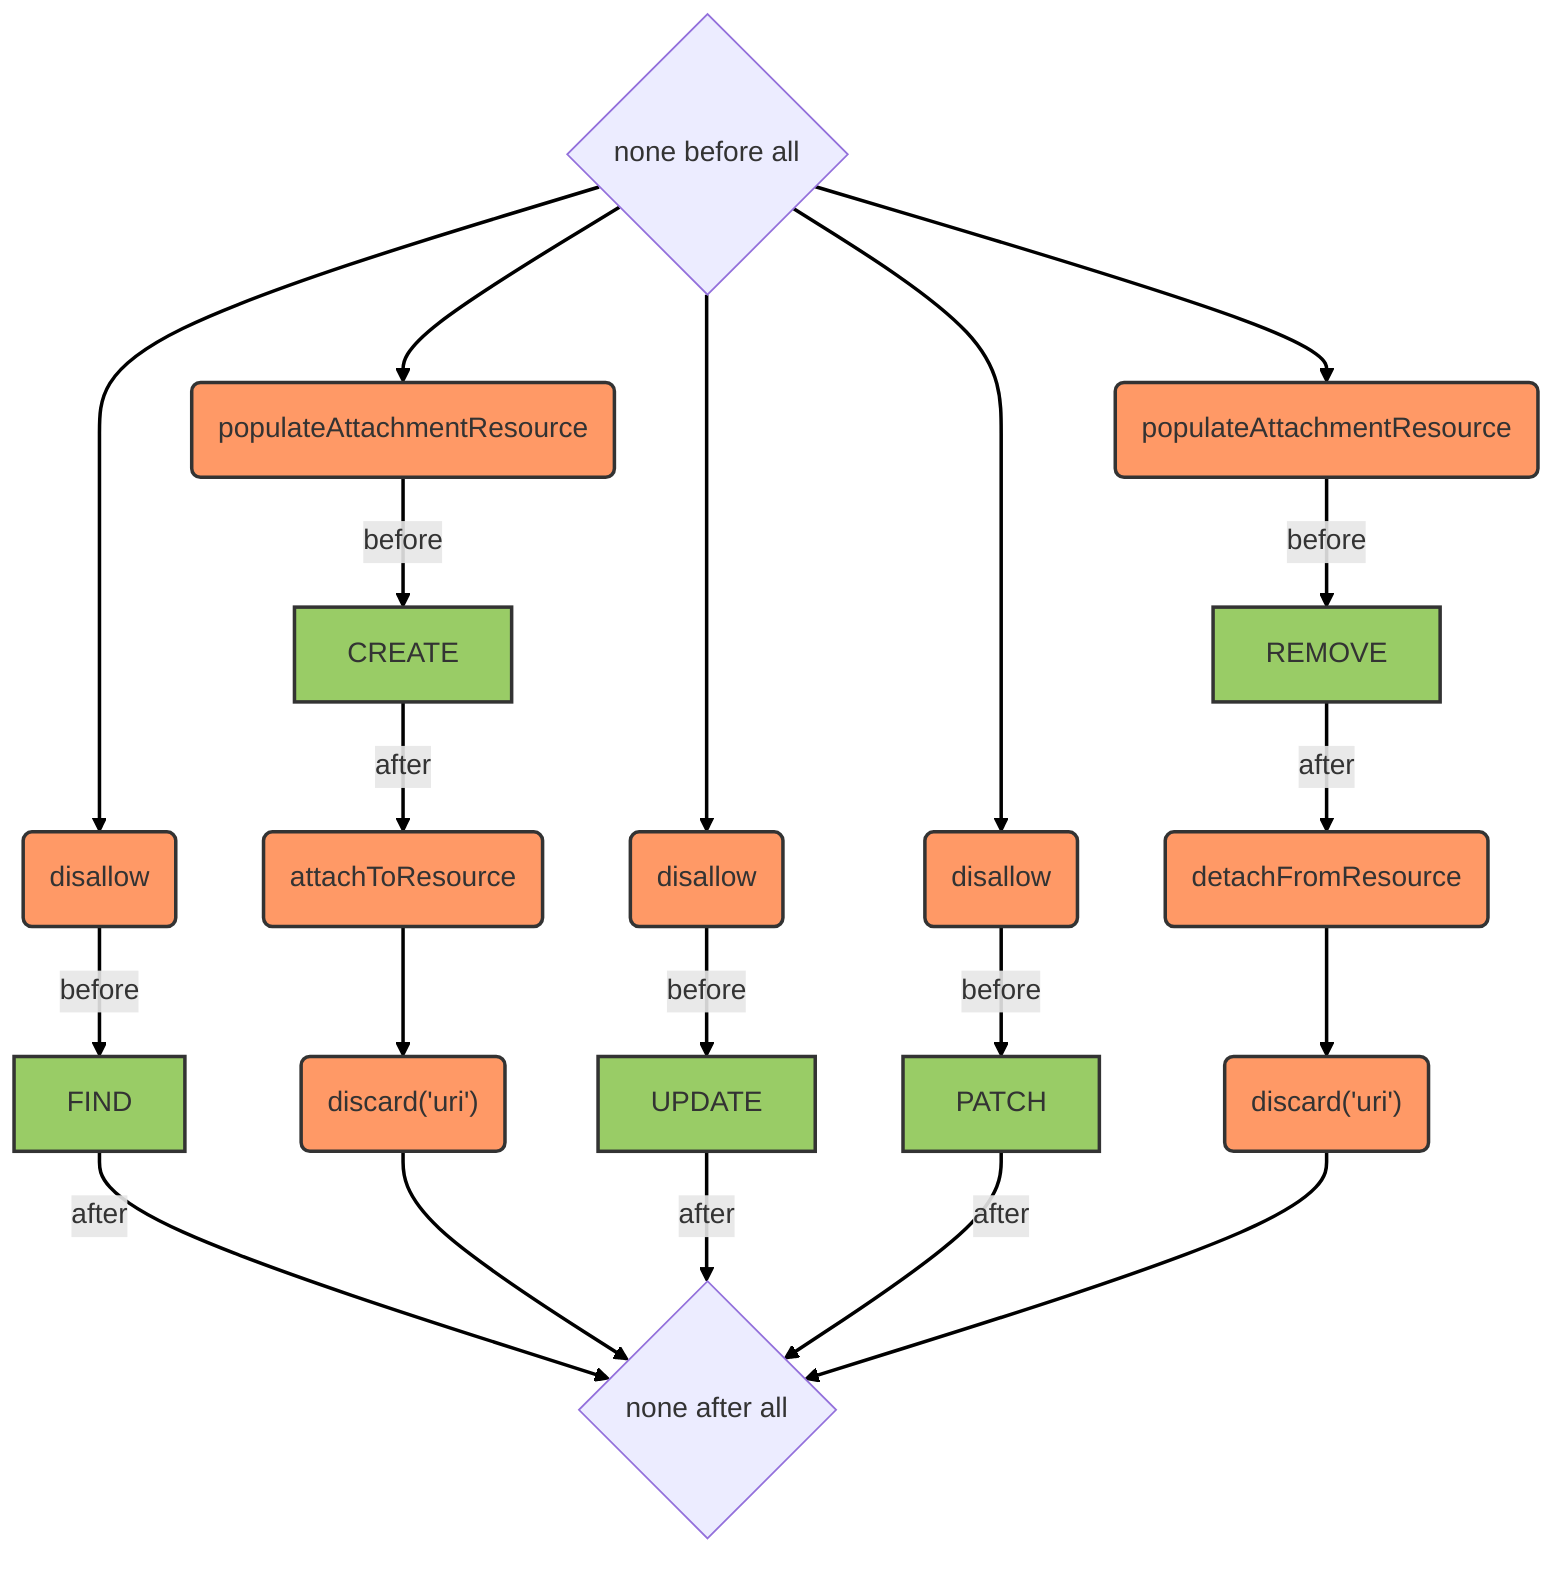 graph TB
	before{none before all}

    after{none after all}

    before --> hook1(disallow)
    hook1 -->|before| FIND[FIND]
    FIND -->|after| after

    before --> hook2(populateAttachmentResource)
    hook2 -->|before| CREATE[CREATE]
    CREATE -->|after| hook3(attachToResource)
    hook3 --> hook4("discard('uri')")
    hook4 --> after
    
    before --> hook5(disallow)
    hook5 -->|before| UPDATE[UPDATE]
    UPDATE -->|after| after
    
    before --> hook6(disallow)
    hook6 -->|before| PATCH[PATCH]
    PATCH -->|after| after

    before --> hook7(populateAttachmentResource)
    hook7 -->|before| REMOVE[REMOVE]
    REMOVE -->|after| hook8(detachFromResource)
    hook8 --> hook9("discard('uri')")
    hook9 --> after

    linkStyle default stroke-width:2px,fill:none,stroke:black
    classDef hookClass fill:#f96,stroke:#333,stroke-width:2px
    class hook1,hook2,hook3,hook4,hook5,hook6,hook7,hook8,hook9 hookClass
    classDef operationClass fill:#9c6,stroke:#333,stroke-width:2px
    class FIND,GET,CREATE,UPDATE,PATCH,REMOVE operationClass